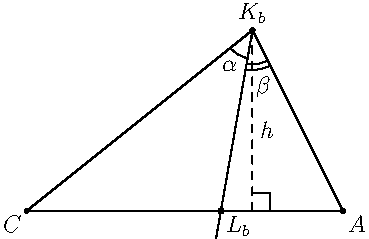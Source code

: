 
import geometry;

size(6.5cm);

currentpen = fontsize(12);

    
point C = (0, 1);
point Kb  = (5, 5);
point A  = (7, 1);

dot(Label("$A$",fontsize(12)), A, SE, 0.9mm+black);
dot(Label("$K_b$",fontsize(12)), Kb, N, 0.9mm+black);
dot(Label("$C$",fontsize(12)), C, SW, 0.9mm+black);

triangle t = triangle(A, Kb, C);

draw(t, linewidth(0.27mm));

point Lb = (4.3, 1);
dot("$L_b$", Lb, SE);

draw(line(Kb, false, Lb), linewidth(0.2mm));


markangle("$\alpha$", C, Kb, Lb, radius=5mm);
markangle(Label("$\beta$", Relative(0.6)), n=2, Lb, Kb, A, radius=6mm);

line hb = altitude(t.AC);

draw(Label("$h$", Relative(0.55), E, fontsize(12)), segment(hb), dashed);
perpendicularmark(t.AC,hb, quarter=-1, fontsize(2));
